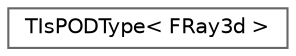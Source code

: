 digraph "Graphical Class Hierarchy"
{
 // INTERACTIVE_SVG=YES
 // LATEX_PDF_SIZE
  bgcolor="transparent";
  edge [fontname=Helvetica,fontsize=10,labelfontname=Helvetica,labelfontsize=10];
  node [fontname=Helvetica,fontsize=10,shape=box,height=0.2,width=0.4];
  rankdir="LR";
  Node0 [id="Node000000",label="TIsPODType\< FRay3d \>",height=0.2,width=0.4,color="grey40", fillcolor="white", style="filled",URL="$d8/d83/structTIsPODType_3_01FRay3d_01_4.html",tooltip=" "];
}
